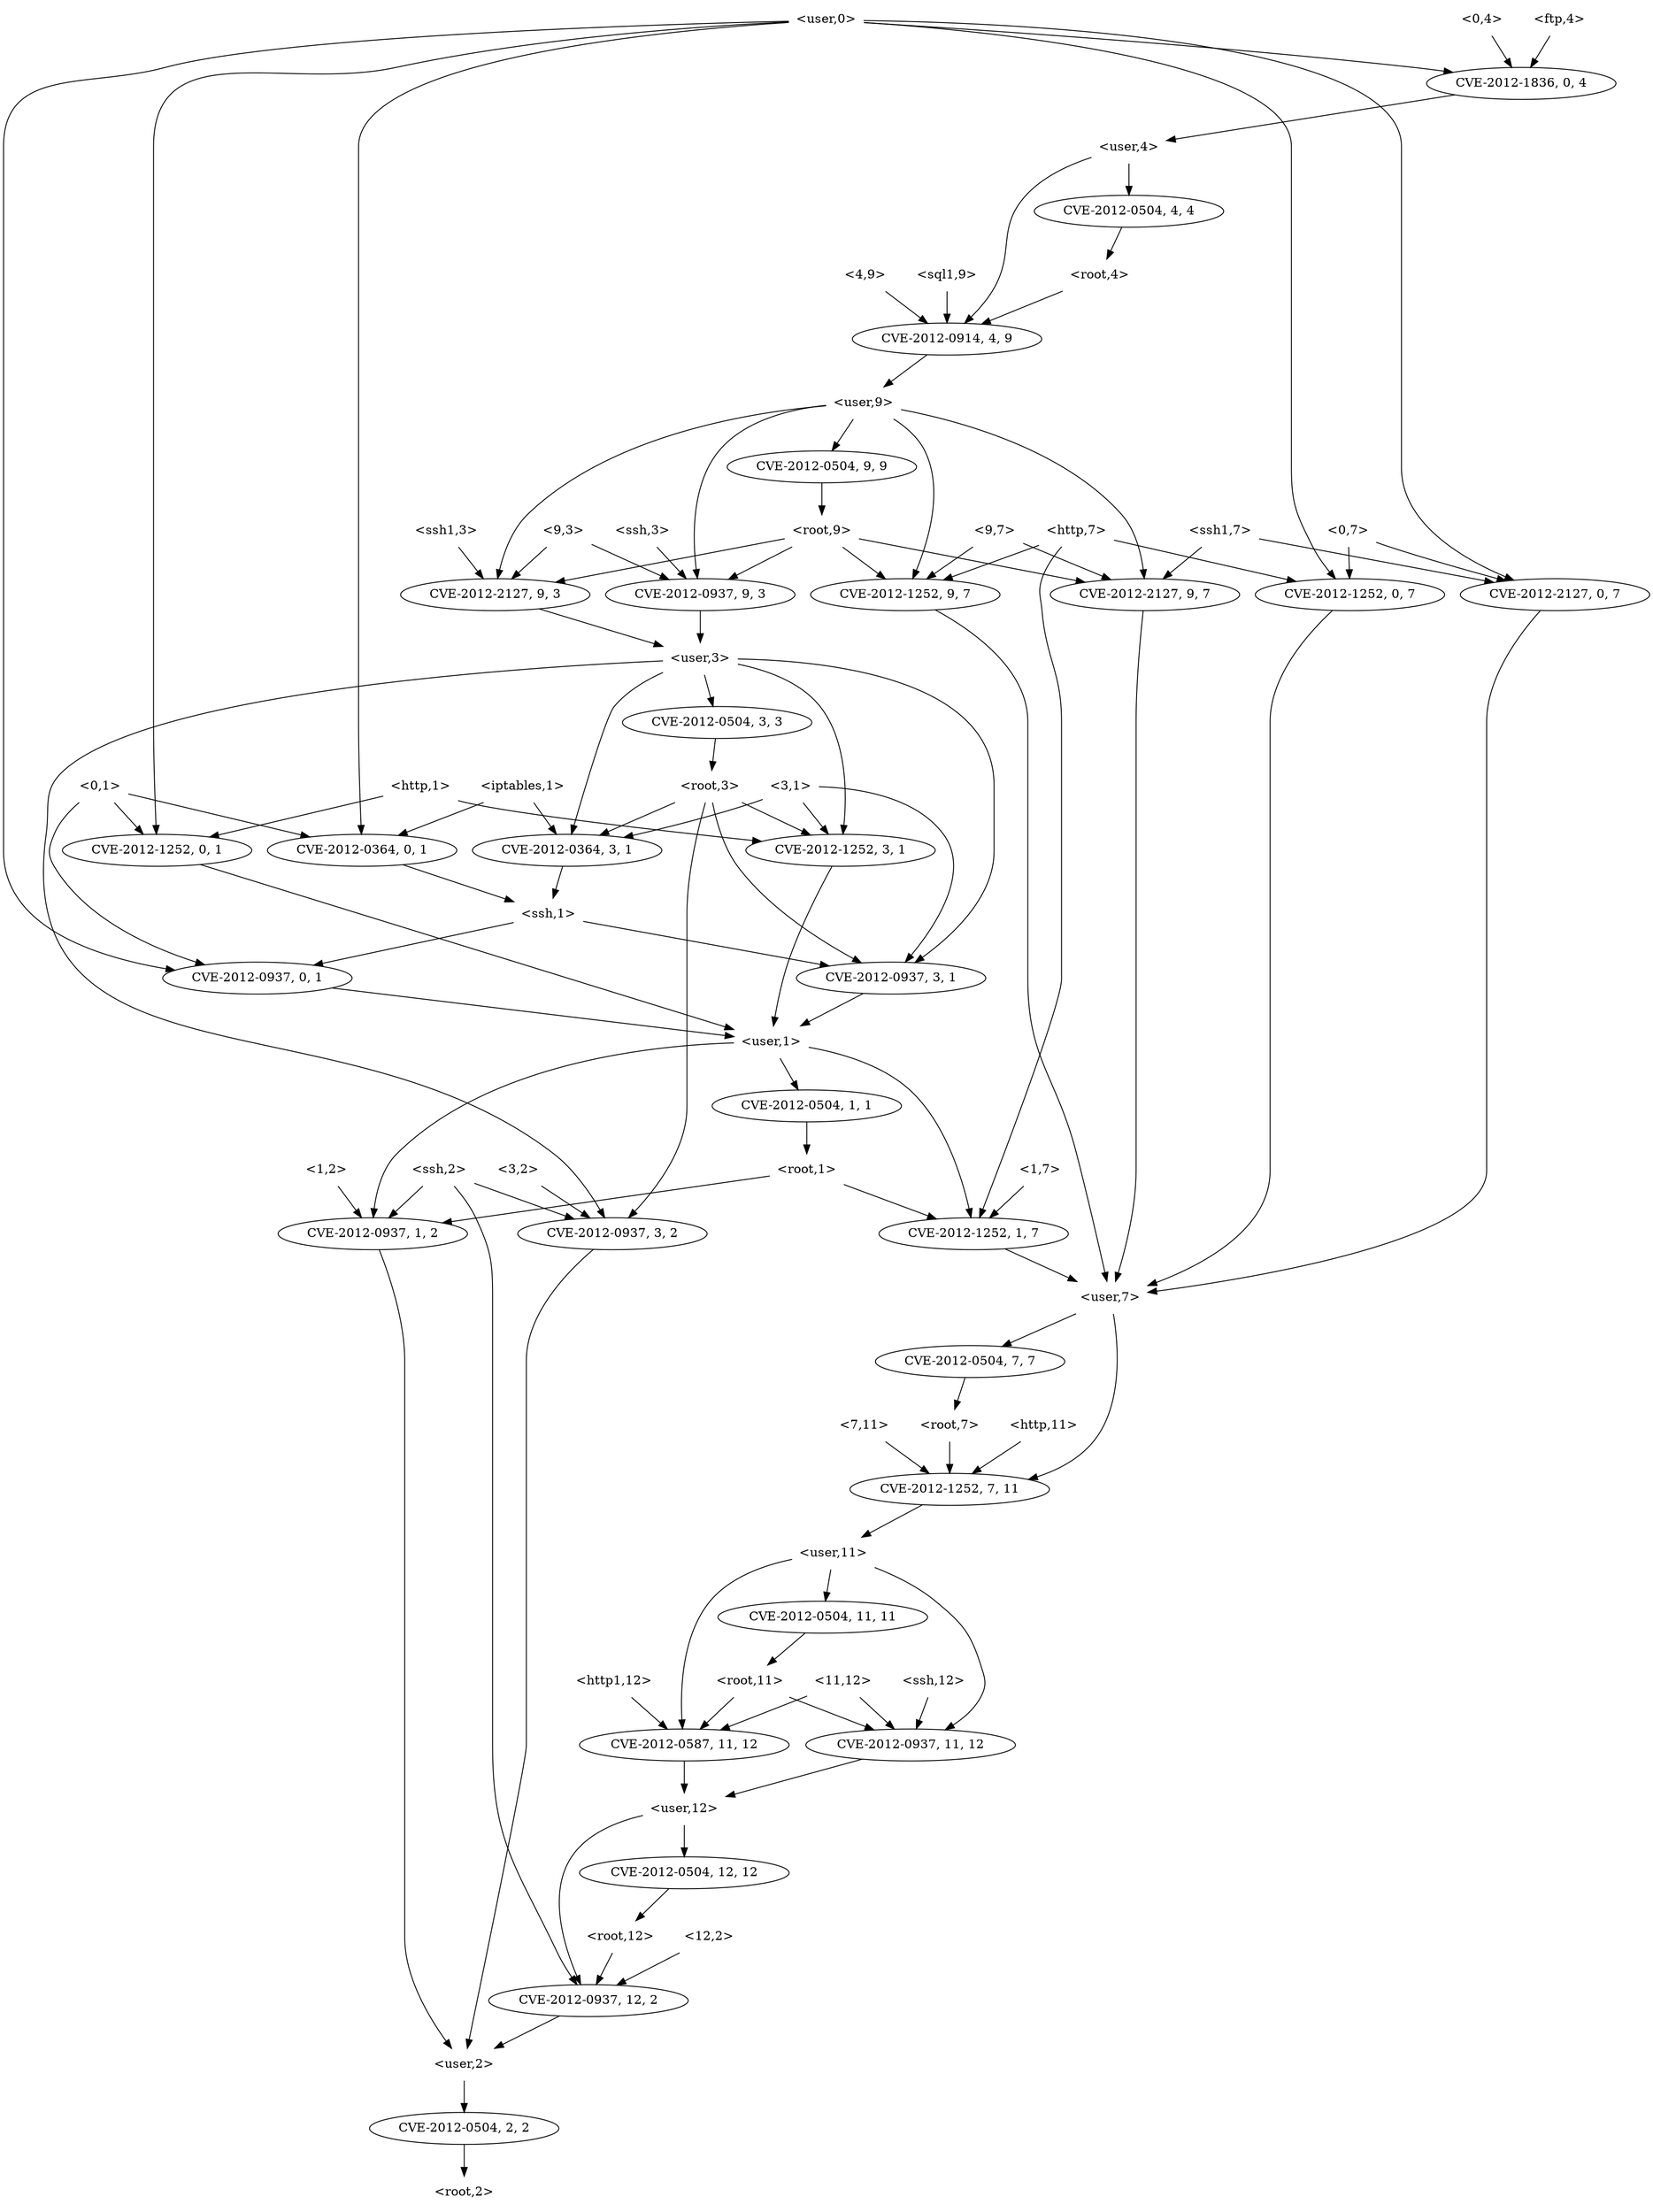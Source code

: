 strict digraph {
	graph [bb="0,0,1564,2484"];
	node [label="\N"];
	"<user,7>"	 [height=0.5,
		pos="1106,1026",
		shape=plaintext,
		width=0.91667];
	"<v_root,7,7>"	 [height=0.5,
		label=<CVE-2012-0504, 7, 7>,
		pos="936,954",
		width=2.4499];
	"<user,7>" -> "<v_root,7,7>"	 [pos="e,973.23,970.33 1072.8,1011.3 1047.1,1000.8 1011.2,985.97 982.62,974.2"];
	"<v_http,7,11>"	 [height=0.5,
		label=<CVE-2012-1252, 7, 11>,
		pos="967,810",
		width=2.5686];
	"<user,7>" -> "<v_http,7,11>"	 [pos="e,1025.8,823.98 1108.9,1008 1113.3,976.29 1118.2,907.45 1086,864 1073.5,847.13 1054.4,835.53 1035.2,827.59"];
	"<root,7>"	 [height=0.5,
		pos="881,882",
		shape=plaintext,
		width=0.89583];
	"<v_root,7,7>" -> "<root,7>"	 [pos="e,894.57,900.28 922.69,936.05 916.16,927.75 908.17,917.58 900.94,908.38"];
	"<user,11>"	 [height=0.5,
		pos="650,738",
		shape=plaintext,
		width=1.0069];
	"<v_http,7,11>" -> "<user,11>"	 [pos="e,686.34,747.03 908.12,796 846.93,782.49 752.44,761.62 696.35,749.24"];
	"<v_ssh1,0,7>"	 [height=0.5,
		label=<CVE-2012-2127, 0, 7>,
		pos="1475,1818",
		width=2.4499];
	"<v_ssh1,0,7>" -> "<user,7>"	 [pos="e,1139.1,1029.2 1453,1800.4 1423.9,1776.2 1376,1728.5 1376,1675 1376,1675 1376,1675 1376,1169 1376,1067.8 1225.7,1038.6 1149.4,1030.2"];
	"<ssh,3>"	 [height=0.5,
		pos="409,1890",
		shape=plaintext,
		width=0.84028];
	"<v_ssh,9,3>"	 [height=0.5,
		label=<CVE-2012-0937, 9, 3>,
		pos="350,1818",
		width=2.4499];
	"<ssh,3>" -> "<v_ssh,9,3>"	 [pos="e,364.42,1836.1 394.42,1871.7 387.34,1863.3 378.72,1853.1 370.95,1843.9"];
	"<user,3>"	 [height=0.5,
		pos="371,1746",
		shape=plaintext,
		width=0.91667];
	"<v_ssh,9,3>" -> "<user,3>"	 [pos="e,365.87,1764.1 355.19,1799.7 357.53,1791.9 360.35,1782.5 362.95,1773.8"];
	"<root,3>"	 [height=0.5,
		pos="255,1602",
		shape=plaintext,
		width=0.89583];
	"<v_iptables,3,1>"	 [height=0.5,
		label=<CVE-2012-0364, 3, 1>,
		pos="582,1530",
		width=2.4499];
	"<root,3>" -> "<v_iptables,3,1>"	 [pos="e,523.54,1543.5 287.55,1594 339.98,1582.8 444.25,1560.5 513.57,1545.6"];
	"<v_http,3,1>"	 [height=0.5,
		label=<CVE-2012-1252, 3, 1>,
		pos="312,1530",
		width=2.4499];
	"<root,3>" -> "<v_http,3,1>"	 [pos="e,298.07,1548.1 269.09,1583.7 275.92,1575.3 284.26,1565.1 291.76,1555.9"];
	"<v_ssh,3,1>"	 [height=0.5,
		label=<CVE-2012-0937, 3, 1>,
		pos="466,1386",
		width=2.4499];
	"<root,3>" -> "<v_ssh,3,1>"	 [pos="e,403.32,1398.8 237.55,1583.9 220.9,1565.5 200.38,1535.6 215,1512 253.72,1449.5 334.16,1417.2 393.6,1401.3"];
	"<v_ssh,3,2>"	 [height=0.5,
		label=<CVE-2012-0937, 3, 2>,
		pos="92,1098",
		width=2.4499];
	"<root,3>" -> "<v_ssh,3,2>"	 [pos="e,106,1116.2 232.99,1583.9 204.37,1559.5 158,1511.8 158,1459 158,1459 158,1459 158,1241 158,1196.8 131.43,1151.6 112.01,1124.4"];
	"<ssh,1>"	 [height=0.5,
		pos="696,1458",
		shape=plaintext,
		width=0.84028];
	"<v_iptables,3,1>" -> "<ssh,1>"	 [pos="e,668.11,1476.1 608.44,1512.8 623.54,1503.5 642.69,1491.7 659.23,1481.6"];
	"<user,1>"	 [height=0.5,
		pos="624,1314",
		shape=plaintext,
		width=0.91667];
	"<v_http,3,1>" -> "<user,1>"	 [pos="e,590.77,1317.9 312.79,1511.9 315.28,1478.8 325.67,1405.8 369,1368 400.06,1340.9 516.25,1325.5 580.54,1318.9"];
	"<v_ssh,3,1>" -> "<user,1>"	 [pos="e,590.92,1329.7 501.07,1369.5 524.85,1358.9 556.42,1344.9 581.61,1333.8"];
	"<user,2>"	 [height=0.5,
		pos="189,162",
		shape=plaintext,
		width=0.91667];
	"<v_ssh,3,2>" -> "<user,2>"	 [pos="e,181.31,180.09 104.22,1080 121.51,1054.3 151,1003.3 151,955 151,955 151,955 151,305 151,263.63 166.23,217.72 177.41,189.61"];
	"<0,1>"	 [height=0.5,
		pos="1071,1602",
		shape=plaintext,
		width=0.75];
	"<v_http,0,1>"	 [height=0.5,
		label=<CVE-2012-1252, 0, 1>,
		pos="972,1530",
		width=2.4499];
	"<0,1>" -> "<v_http,0,1>"	 [pos="e,995.29,1547.5 1046.8,1583.9 1033.8,1574.7 1017.6,1563.3 1003.7,1553.4"];
	"<v_iptables,0,1>"	 [height=0.5,
		label=<CVE-2012-0364, 0, 1>,
		pos="777,1530",
		width=2.4499];
	"<0,1>" -> "<v_iptables,0,1>"	 [pos="e,832.15,1544.1 1043.9,1594.5 998.33,1583.7 905.3,1561.5 842.03,1546.5"];
	"<v_ssh,0,1>"	 [height=0.5,
		label=<CVE-2012-0937, 0, 1>,
		pos="972,1386",
		width=2.4499];
	"<0,1>" -> "<v_ssh,0,1>"	 [pos="e,990.96,1403.8 1073.7,1583.7 1075.9,1565.3 1077.4,1535.7 1069,1512 1054.7,1471.6 1021.7,1434 998.23,1410.8"];
	"<v_http,0,1>" -> "<user,1>"	 [pos="e,651.84,1332.1 945.56,1512.7 883.95,1474.9 730.78,1380.7 660.41,1337.4"];
	"<v_iptables,0,1>" -> "<ssh,1>"	 [pos="e,715.9,1476.2 757.8,1512.4 747.64,1503.6 734.97,1492.7 723.76,1483"];
	"<v_ssh,0,1>" -> "<user,1>"	 [pos="e,657.16,1321.7 911.38,1372.8 841.61,1358.8 728.77,1336.1 667.3,1323.7"];
	"<root,7>" -> "<v_http,7,11>"	 [pos="e,946.58,827.62 902.26,863.7 913.25,854.75 926.82,843.71 938.68,834.05"];
	"<9,3>"	 [height=0.5,
		pos="487,1890",
		shape=plaintext,
		width=0.75];
	"<v_ssh1,9,3>"	 [height=0.5,
		label=<CVE-2012-2127, 9, 3>,
		pos="545,1818",
		width=2.4499];
	"<9,3>" -> "<v_ssh1,9,3>"	 [pos="e,530.83,1836.1 501.34,1871.7 508.29,1863.3 516.77,1853.1 524.4,1843.9"];
	"<9,3>" -> "<v_ssh,9,3>"	 [pos="e,381.33,1835 459.93,1875.2 440.06,1865 412.73,1851.1 390.29,1839.6"];
	"<v_ssh1,9,3>" -> "<user,3>"	 [pos="e,404.11,1760.3 506.81,1801.6 479.22,1790.5 441.94,1775.5 413.42,1764.1"];
	"<ftp,4>"	 [height=0.5,
		pos="808,2466",
		shape=plaintext,
		width=0.8125];
	"<v_ftp,0,4>"	 [height=0.5,
		label=<CVE-2012-1836, 0, 4>,
		pos="845,2394",
		width=2.4499];
	"<ftp,4>" -> "<v_ftp,0,4>"	 [pos="e,835.96,2412.1 817.15,2447.7 821.4,2439.6 826.56,2429.9 831.27,2421"];
	"<user,4>"	 [height=0.5,
		pos="829,2322",
		shape=plaintext,
		width=0.91667];
	"<v_ftp,0,4>" -> "<user,4>"	 [pos="e,832.91,2340.1 841.04,2375.7 839.28,2368 837.16,2358.7 835.2,2350.1"];
	"<user,3>" -> "<v_iptables,3,1>"	 [pos="e,571.35,1548.2 395.17,1728 409.15,1717.9 426.9,1704.6 442,1692 477.94,1661.9 488.2,1655.3 519,1620 536.54,1599.9 553.86,1575 565.89\
,1556.6"];
	"<user,3>" -> "<v_http,3,1>"	 [pos="e,318.11,1548.2 367.86,1727.8 364.44,1709.8 358.58,1680.7 352,1656 342.89,1621.7 330.08,1583 321.43,1557.8"];
	"<user,3>" -> "<v_ssh,3,1>"	 [pos="e,458.31,1404.1 382.81,1728 399.51,1702.2 428,1651.1 428,1603 428,1603 428,1603 428,1529 428,1487.6 443.23,1441.7 454.41,1413.6"];
	"<user,3>" -> "<v_ssh,3,2>"	 [pos="e,90.024,1116 337.98,1741 284.69,1733.8 183.13,1717.1 158,1692 59.2,1593.2 82,1526.7 82,1387 82,1387 82,1387 82,1241 82,1200.9 86.018\
,1154.6 88.96,1126"];
	"<v_root,3,3>"	 [height=0.5,
		label=<CVE-2012-0504, 3, 3>,
		pos="255,1674",
		width=2.4499];
	"<user,3>" -> "<v_root,3,3>"	 [pos="e,281.89,1691.2 342.62,1727.9 327,1718.5 307.47,1706.7 290.8,1696.6"];
	"<ssh,12>"	 [height=0.5,
		pos="479,594",
		shape=plaintext,
		width=0.94444];
	"<v_ssh,11,12>"	 [height=0.5,
		label=<CVE-2012-0937, 11, 12>,
		pos="479,522",
		width=2.7013];
	"<ssh,12>" -> "<v_ssh,11,12>"	 [pos="e,479,540.1 479,575.7 479,567.98 479,558.71 479,550.11"];
	"<user,12>"	 [height=0.5,
		pos="479,450",
		shape=plaintext,
		width=1.0069];
	"<v_ssh,11,12>" -> "<user,12>"	 [pos="e,479,468.1 479,503.7 479,495.98 479,486.71 479,478.11"];
	"<v_http1,11,12>"	 [height=0.5,
		label=<CVE-2012-0587, 11, 12>,
		pos="692,522",
		width=2.7013];
	"<user,11>" -> "<v_http1,11,12>"	 [pos="e,694.24,540.11 663.22,719.79 670.19,709.85 678.26,696.81 683,684 699.49,639.41 698.06,583.14 695.23,550.3"];
	"<user,11>" -> "<v_ssh,11,12>"	 [pos="e,460.41,539.7 613.69,734.78 574.36,730.6 511.79,718.58 471,684 432.51,651.38 419.13,623.56 436,576 439.72,565.51 446.5,555.58 453.6\
,547.21"];
	"<v_root,11,11>"	 [height=0.5,
		label=<CVE-2012-0504, 11, 11>,
		pos="577,666",
		width=2.7013];
	"<user,11>" -> "<v_root,11,11>"	 [pos="e,594.59,683.86 631.96,719.7 622.87,710.99 611.72,700.29 601.84,690.82"];
	"<v_http1,11,12>" -> "<user,12>"	 [pos="e,515.53,463 646.57,506.07 610.83,494.32 561.24,478.03 525.28,466.21"];
	"<root,11>"	 [height=0.5,
		pos="567,594",
		shape=plaintext,
		width=1];
	"<v_root,11,11>" -> "<root,11>"	 [pos="e,569.44,612.1 574.53,647.7 573.43,639.98 572.1,630.71 570.87,622.11"];
	"<v_root,3,3>" -> "<root,3>"	 [pos="e,255,1620.1 255,1655.7 255,1648 255,1638.7 255,1630.1"];
	"<iptables,1>"	 [height=0.5,
		pos="704,1602",
		shape=plaintext,
		width=1.1944];
	"<iptables,1>" -> "<v_iptables,0,1>"	 [pos="e,759.41,1547.9 722.04,1583.7 731.13,1575 742.28,1564.3 752.16,1554.8"];
	"<iptables,1>" -> "<v_iptables,3,1>"	 [pos="e,610.28,1547.2 674.16,1583.9 657.58,1574.4 636.8,1562.4 619.17,1552.3"];
	"<ssh,1>" -> "<v_ssh,3,1>"	 [pos="e,513.04,1401.3 665.46,1447.7 629.14,1436.7 567.78,1418 522.69,1404.3"];
	"<ssh,1>" -> "<v_ssh,0,1>"	 [pos="e,918.98,1400.4 726.33,1449.3 770.05,1438.2 851.82,1417.5 908.96,1403"];
	"<v_ssh,1,2>"	 [height=0.5,
		label=<CVE-2012-0937, 1, 2>,
		pos="324,1098",
		width=2.4499];
	"<user,1>" -> "<v_ssh,1,2>"	 [pos="e,342.76,1115.7 590.86,1296.7 571.72,1286.8 547.47,1273.6 527,1260 460.42,1215.9 388.54,1155.5 350.74,1122.7"];
	"<v_root,1,1>"	 [height=0.5,
		label=<CVE-2012-0504, 1, 1>,
		pos="624,1242",
		width=2.4499];
	"<user,1>" -> "<v_root,1,1>"	 [pos="e,624,1260.1 624,1295.7 624,1288 624,1278.7 624,1270.1"];
	"<v_http,1,7>"	 [height=0.5,
		label=<CVE-2012-1252, 1, 7>,
		pos="1048,1098",
		width=2.4499];
	"<user,1>" -> "<v_http,1,7>"	 [pos="e,1016.6,1114.8 657.27,1296.2 734.15,1257.4 923.94,1161.6 1007.4,1119.5"];
	"<root,1>"	 [height=0.5,
		pos="624,1170",
		shape=plaintext,
		width=0.89583];
	"<root,1>" -> "<v_ssh,1,2>"	 [pos="e,379.64,1112 591.61,1161.4 543.43,1150.2 451.87,1128.8 389.4,1114.3"];
	"<root,1>" -> "<v_http,1,7>"	 [pos="e,981.52,1110 656.57,1163.6 723.45,1152.6 877.88,1127.1 971.53,1111.6"];
	"<v_ssh,1,2>" -> "<user,2>"	 [pos="e,189,180.05 307.46,1080.3 284.56,1055.3 246,1005.6 246,955 246,955 246,955 246,593 246,494.57 189,477.43 189,379 189,379 189,379\
 189,305 189,265 189,218.65 189,190.08"];
	"<v_http,1,7>" -> "<user,7>"	 [pos="e,1091.7,1044.3 1062,1080.1 1069,1071.7 1077.5,1061.4 1085.2,1052.1"];
	"<user,9>"	 [height=0.5,
		pos="730,2034",
		shape=plaintext,
		width=0.91667];
	"<user,9>" -> "<v_ssh1,9,3>"	 [pos="e,543.22,1836.5 696.72,2030.8 661.67,2026.6 607.45,2014.6 577,1980 544.25,1942.8 541.24,1881.8 542.67,1846.5"];
	"<user,9>" -> "<v_ssh,9,3>"	 [pos="e,349.1,1836.1 696.99,2032.1 625.19,2028.3 454.44,2008.6 369,1908 354.5,1890.9 350.23,1865.5 349.31,1846.2"];
	"<v_root,9,9>"	 [height=0.5,
		label=<CVE-2012-0504, 9, 9>,
		pos="674,1962",
		width=2.4499];
	"<user,9>" -> "<v_root,9,9>"	 [pos="e,687.68,1980.1 716.16,2015.7 709.51,2007.4 701.42,1997.3 694.11,1988.1"];
	"<v_ssh1,9,7>"	 [height=0.5,
		label=<CVE-2012-2127, 9, 7>,
		pos="972,1818",
		width=2.4499];
	"<user,9>" -> "<v_ssh1,9,7>"	 [pos="e,971,1836.1 763.32,2022.8 811.19,2006.5 898.96,1969.8 947,1908 960.82,1890.2 967,1865.2 969.76,1846.2"];
	"<v_http,9,7>"	 [height=0.5,
		label=<CVE-2012-1252, 9, 7>,
		pos="740,1818",
		width=2.4499];
	"<user,9>" -> "<v_http,9,7>"	 [pos="e,749.06,1836.3 748.17,2015.7 756.88,2006.1 766.41,1993.4 771,1980 786.68,1934.1 767.76,1878 753.35,1845.6"];
	"<root,9>"	 [height=0.5,
		pos="690,1890",
		shape=plaintext,
		width=0.89583];
	"<v_root,9,9>" -> "<root,9>"	 [pos="e,686.09,1908.1 677.96,1943.7 679.72,1936 681.84,1926.7 683.8,1918.1"];
	"<v_ssh1,9,7>" -> "<user,7>"	 [pos="e,1121.8,1044.4 1002.8,1801.1 1057.1,1770.5 1164,1698.3 1164,1603 1164,1603 1164,1603 1164,1169 1164,1128.6 1161.6,1116.9 1145,1080\
 1140.6,1070.3 1134.3,1060.7 1128,1052.3"];
	"<v_http,9,7>" -> "<user,7>"	 [pos="e,1072.8,1029.4 676.56,1805.4 665.08,1803.5 653.19,1801.6 642,1800 515.8,1781.8 82,1802.5 82,1675 82,1675 82,1675 82,1601 82,1144\
 867.74,1047.2 1062.7,1030.2"];
	"<1,7>"	 [height=0.5,
		pos="1109,1170",
		shape=plaintext,
		width=0.75];
	"<1,7>" -> "<v_http,1,7>"	 [pos="e,1062.9,1116.1 1093.9,1151.7 1086.6,1143.3 1077.7,1133.1 1069.7,1123.9"];
	"<v_root,2,2>"	 [height=0.5,
		label=<CVE-2012-0504, 2, 2>,
		pos="189,90",
		width=2.4499];
	"<user,2>" -> "<v_root,2,2>"	 [pos="e,189,108.1 189,143.7 189,135.98 189,126.71 189,118.11"];
	"<root,9>" -> "<v_ssh1,9,3>"	 [pos="e,577.68,1834.8 657.46,1873.3 636.64,1863.2 609.42,1850.1 586.98,1839.3"];
	"<root,9>" -> "<v_ssh,9,3>"	 [pos="e,414.57,1830.3 657.68,1875.1 654.44,1874 651.17,1872.9 648,1872 642.6,1870.4 511.12,1847.3 424.62,1832.1"];
	"<root,9>" -> "<v_ssh1,9,7>"	 [pos="e,918.41,1832.3 722.35,1881 767.62,1869.7 850.8,1849.1 908.64,1834.7"];
	"<root,9>" -> "<v_http,9,7>"	 [pos="e,727.78,1836.1 702.36,1871.7 708.23,1863.5 715.37,1853.5 721.84,1844.4"];
	"<v_root,1,1>" -> "<root,1>"	 [pos="e,624,1188.1 624,1223.7 624,1216 624,1206.7 624,1198.1"];
	"<v_http,0,7>"	 [height=0.5,
		label=<CVE-2012-1252, 0, 7>,
		pos="1280,1818",
		width=2.4499];
	"<v_http,0,7>" -> "<user,7>"	 [pos="e,1139.1,1043.6 1271.9,1799.9 1260.2,1773.7 1240,1721.6 1240,1675 1240,1675 1240,1675 1240,1169 1240,1114.5 1187.1,1072.4 1147.8\
,1048.7"];
	"<http,11>"	 [height=0.5,
		pos="967,882",
		shape=plaintext,
		width=0.97917];
	"<http,11>" -> "<v_http,7,11>"	 [pos="e,967,828.1 967,863.7 967,855.98 967,846.71 967,838.11"];
	"<3,2>"	 [height=0.5,
		pos="27,1170",
		shape=plaintext,
		width=0.75];
	"<3,2>" -> "<v_ssh,3,2>"	 [pos="e,76.117,1116.1 43.067,1151.7 50.939,1143.2 60.555,1132.9 69.173,1123.6"];
	"<v_sql1,4,9>"	 [height=0.5,
		label=<CVE-2012-0914, 4, 9>,
		pos="745,2106",
		width=2.4499];
	"<user,4>" -> "<v_sql1,4,9>"	 [pos="e,726.83,2123.8 795.55,2309.5 774.86,2300.8 749.09,2287.2 732,2268 698.97,2230.9 686.66,2206.9 703,2160 706.63,2149.6 713.25,2139.7\
 720.18,2131.3"];
	"<v_root,4,4>"	 [height=0.5,
		label=<CVE-2012-0504, 4, 4>,
		pos="829,2250",
		width=2.4499];
	"<user,4>" -> "<v_root,4,4>"	 [pos="e,829,2268.1 829,2303.7 829,2296 829,2286.7 829,2278.1"];
	"<ssh1,3>"	 [height=0.5,
		pos="605,1890",
		shape=plaintext,
		width=0.94444];
	"<ssh1,3>" -> "<v_ssh1,9,3>"	 [pos="e,559.66,1836.1 590.17,1871.7 582.98,1863.3 574.2,1853.1 566.31,1843.9"];
	"<11,12>"	 [height=0.5,
		pos="653,594",
		shape=plaintext,
		width=0.88889];
	"<11,12>" -> "<v_http1,11,12>"	 [pos="e,682.47,540.1 662.64,575.7 667.13,567.64 672.56,557.89 677.52,548.98"];
	"<11,12>" -> "<v_ssh,11,12>"	 [pos="e,518.34,538.51 620.79,579.59 617.82,578.37 614.86,577.16 612,576 584.13,564.67 552.88,552.21 527.68,542.21"];
	"<ssh1,7>"	 [height=0.5,
		pos="1333,1890",
		shape=plaintext,
		width=0.94444];
	"<ssh1,7>" -> "<v_ssh1,0,7>"	 [pos="e,1442.7,1834.9 1367,1872.2 1387,1862.4 1412.5,1849.8 1433.6,1839.4"];
	"<ssh1,7>" -> "<v_ssh1,9,7>"	 [pos="e,1033.6,1830.9 1298.7,1882.4 1240.4,1871.1 1120.9,1847.9 1043.7,1832.9"];
	"<root,4>"	 [height=0.5,
		pos="829,2178",
		shape=plaintext,
		width=0.89583];
	"<v_root,4,4>" -> "<root,4>"	 [pos="e,829,2196.1 829,2231.7 829,2224 829,2214.7 829,2206.1"];
	"<root,4>" -> "<v_sql1,4,9>"	 [pos="e,764.95,2123.6 808.24,2159.7 797.5,2150.7 784.25,2139.7 772.66,2130"];
	"<root,12>"	 [height=0.5,
		pos="448,306",
		shape=plaintext,
		width=1];
	"<v_ssh,12,2>"	 [height=0.5,
		label=<CVE-2012-0937, 12, 2>,
		pos="310,234",
		width=2.5686];
	"<root,12>" -> "<v_ssh,12,2>"	 [pos="e,341.52,250.99 414.24,287.88 395,278.12 370.77,265.83 350.51,255.55"];
	"<v_ssh,12,2>" -> "<user,2>"	 [pos="e,218.6,180.12 281.94,216.76 265.77,207.41 245.21,195.52 227.54,185.29"];
	"<v_sql1,4,9>" -> "<user,9>"	 [pos="e,733.67,2052.1 741.29,2087.7 739.64,2080 737.65,2070.7 735.81,2062.1"];
	"<ssh,2>"	 [height=0.5,
		pos="217,1170",
		shape=plaintext,
		width=0.84028];
	"<ssh,2>" -> "<v_ssh,12,2>"	 [pos="e,288.72,251.69 215.22,1152 212.6,1125.3 208,1072.2 208,1027 208,1027 208,1027 208,593 208,455.56 197.26,410.79 259,288 264.46,277.15\
 272.9,267.04 281.36,258.63"];
	"<ssh,2>" -> "<v_ssh,1,2>"	 [pos="e,298.83,1115.5 243.18,1151.9 257.35,1142.6 275.01,1131 290.21,1121.1"];
	"<ssh,2>" -> "<v_ssh,3,2>"	 [pos="e,120.69,1115.1 186.74,1152.1 169.56,1142.4 147.9,1130.3 129.62,1120.1"];
	"<0,4>"	 [height=0.5,
		pos="883,2466",
		shape=plaintext,
		width=0.75];
	"<0,4>" -> "<v_ftp,0,4>"	 [pos="e,854.29,2412.1 873.61,2447.7 869.24,2439.6 863.94,2429.9 859.1,2421"];
	"<http1,12>"	 [height=0.5,
		pos="780,594",
		shape=plaintext,
		width=1.0833];
	"<http1,12>" -> "<v_http1,11,12>"	 [pos="e,712.9,539.62 758.25,575.7 747,566.75 733.12,555.71 720.97,546.05"];
	"<4,9>"	 [height=0.5,
		pos="907,2178",
		shape=plaintext,
		width=0.75];
	"<4,9>" -> "<v_sql1,4,9>"	 [pos="e,782.04,2122.4 879.96,2164.5 876.62,2162.9 873.23,2161.4 870,2160 844.13,2148.6 815.06,2136.2 791.46,2126.3"];
	"<http,1>"	 [height=0.5,
		pos="936,1602",
		shape=plaintext,
		width=0.89583];
	"<http,1>" -> "<v_http,0,1>"	 [pos="e,963.2,1548.1 944.9,1583.7 949,1575.7 953.95,1566.1 958.49,1557.3"];
	"<http,1>" -> "<v_http,3,1>"	 [pos="e,387.14,1539.4 903.33,1597.3 809.57,1586.8 537.4,1556.3 397.4,1540.6"];
	"<root,11>" -> "<v_http1,11,12>"	 [pos="e,663.03,539.23 597.58,575.88 614.57,566.36 635.85,554.44 653.91,544.33"];
	"<root,11>" -> "<v_ssh,11,12>"	 [pos="e,499.9,539.62 545.25,575.7 534,566.75 520.12,555.71 507.97,546.05"];
	"<user,12>" -> "<v_ssh,12,2>"	 [pos="e,318.13,252.04 442.71,438.58 419.93,430.36 391.46,416.76 373,396 339.09,357.86 353.21,335.28 334,288 330.41,279.16 326.2,269.63\
 322.32,261.12"];
	"<v_root,12,12>"	 [height=0.5,
		label=<CVE-2012-0504, 12, 12>,
		pos="479,378",
		width=2.7013];
	"<user,12>" -> "<v_root,12,12>"	 [pos="e,479,396.1 479,431.7 479,423.98 479,414.71 479,406.11"];
	"<v_root,12,12>" -> "<root,12>"	 [pos="e,455.57,324.1 471.34,359.7 467.81,351.73 463.54,342.1 459.63,333.26"];
	"<root,2>"	 [height=0.5,
		pos="189,18",
		shape=plaintext,
		width=0.89583];
	"<12,2>"	 [height=0.5,
		pos="297,306",
		shape=plaintext,
		width=0.78472];
	"<12,2>" -> "<v_ssh,12,2>"	 [pos="e,306.82,252.1 300.21,287.7 301.65,279.98 303.37,270.71 304.96,262.11"];
	"<v_root,2,2>" -> "<root,2>"	 [pos="e,189,36.104 189,71.697 189,63.983 189,54.712 189,46.112"];
	"<user,0>"	 [height=0.5,
		pos="1107,2466",
		shape=plaintext,
		width=0.91667];
	"<user,0>" -> "<v_ssh1,0,7>"	 [pos="e,1474.6,1836 1140.1,2459.5 1230.2,2443.6 1473,2394.1 1473,2323 1473,2323 1473,2323 1473,1961 1473,1921 1473.8,1874.6 1474.4,1846.1"];
	"<user,0>" -> "<v_http,0,7>"	 [pos="e,1276.6,1836.4 1140.1,2452.3 1185.9,2432.3 1263,2388.9 1263,2323 1263,2323 1263,2323 1263,1961 1263,1920.9 1269.8,1874.9 1274.7\
,1846.4"];
	"<user,0>" -> "<v_ftp,0,4>"	 [pos="e,896.36,2408.7 1073.8,2456.1 1031.8,2444.9 958.51,2425.3 906.2,2411.4"];
	"<user,0>" -> "<v_iptables,0,1>"	 [pos="e,793.75,1547.7 1073.9,2447.8 1035.1,2425 976,2380.7 976,2323 976,2323 976,2323 976,2033 976,1961.6 905.74,1972.5 875,1908 857.59\
,1871.5 856,1859.4 856,1819 856,1819 856,1819 856,1673 856,1627 823.92,1582 800.65,1555.3"];
	"<user,0>" -> "<v_http,0,1>"	 [pos="e,984.41,1548.1 1103.2,2447.6 1097.6,2420.9 1088,2368.3 1088,2323 1088,2323 1088,2323 1088,1817 1088,1714.1 1022.7,1604.6 990.1,\
1556.4"];
	"<user,0>" -> "<v_ssh,0,1>"	 [pos="e,1010.1,1402.3 1110.8,2447.6 1116.4,2420.9 1126,2368.3 1126,2323 1126,2323 1126,2323 1126,1529 1126,1470.1 1064.4,1428.9 1019.2\
,1406.6"];
	"<1,2>"	 [height=0.5,
		pos="324,1170",
		shape=plaintext,
		width=0.75];
	"<1,2>" -> "<v_ssh,1,2>"	 [pos="e,324,1116.1 324,1151.7 324,1144 324,1134.7 324,1126.1"];
	"<9,7>"	 [height=0.5,
		pos="911,1890",
		shape=plaintext,
		width=0.75];
	"<9,7>" -> "<v_ssh1,9,7>"	 [pos="e,957.09,1836.1 926.08,1871.7 933.39,1863.3 942.31,1853.1 950.34,1843.9"];
	"<9,7>" -> "<v_http,9,7>"	 [pos="e,777.46,1834.3 883.9,1877.9 857.87,1867.3 818.01,1850.9 786.83,1838.2"];
	"<3,1>"	 [height=0.5,
		pos="483,1602",
		shape=plaintext,
		width=0.75];
	"<3,1>" -> "<v_http,3,1>"	 [pos="e,349.46,1546.3 455.9,1589.9 429.87,1579.3 390.01,1562.9 358.83,1550.2"];
	"<3,1>" -> "<v_iptables,3,1>"	 [pos="e,558.71,1547.5 507.22,1583.9 520.21,1574.7 536.37,1563.3 550.34,1553.4"];
	"<3,1>" -> "<v_ssh,3,1>"	 [pos="e,467.37,1404.2 481.64,1583.8 478.7,1546.8 471.73,1459.2 468.18,1414.4"];
	"<7,11>"	 [height=0.5,
		pos="1049,882",
		shape=plaintext,
		width=0.78472];
	"<7,11>" -> "<v_http,7,11>"	 [pos="e,986.47,827.62 1028.7,863.7 1018.3,854.84 1005.6,843.92 994.32,834.33"];
	"<sql1,9>"	 [height=0.5,
		pos="745,2178",
		shape=plaintext,
		width=0.91667];
	"<sql1,9>" -> "<v_sql1,4,9>"	 [pos="e,745,2124.1 745,2159.7 745,2152 745,2142.7 745,2134.1"];
	"<http,7>"	 [height=0.5,
		pos="1187,1890",
		shape=plaintext,
		width=0.89583];
	"<http,7>" -> "<v_http,0,7>"	 [pos="e,1257.9,1835.6 1210,1871.7 1222,1862.7 1236.8,1851.5 1249.7,1841.8"];
	"<http,7>" -> "<v_http,9,7>"	 [pos="e,807.56,1829.6 1154.5,1883.9 1084.3,1872.9 916.79,1846.7 817.54,1831.1"];
	"<http,7>" -> "<v_http,1,7>"	 [pos="e,1052.4,1116.2 1185.3,1871.9 1183.7,1854 1181.8,1825 1183,1800 1187.2,1712.1 1202,1691 1202,1603 1202,1603 1202,1603 1202,1529 \
1202,1367 1123.6,1341.9 1073,1188 1066.2,1167.4 1059.6,1143.6 1054.9,1125.9"];
	"<0,7>"	 [height=0.5,
		pos="1416,1890",
		shape=plaintext,
		width=0.75];
	"<0,7>" -> "<v_http,0,7>"	 [pos="e,1310.9,1834.9 1388.8,1875 1369.1,1864.9 1342.2,1851 1320.1,1839.6"];
	"<0,7>" -> "<v_ssh1,0,7>"	 [pos="e,1460.6,1836.1 1430.6,1871.7 1437.7,1863.3 1446.3,1853.1 1454,1843.9"];
}
